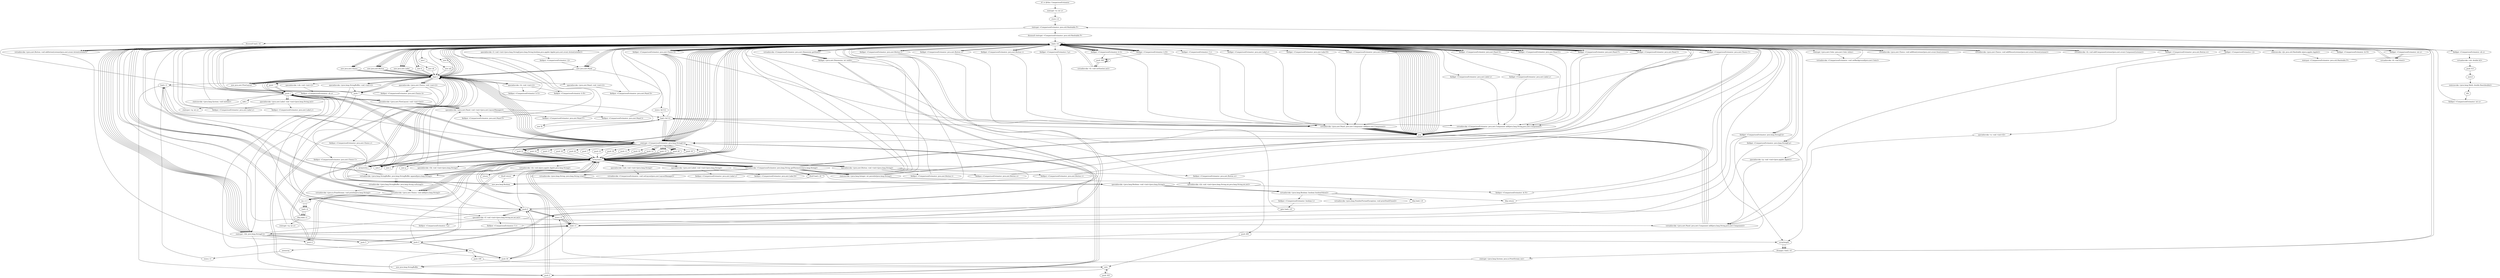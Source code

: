 digraph "" {
    "r0 := @this: ComparisonEstimator"
    "staticget <a: int u>"
    "r0 := @this: ComparisonEstimator"->"staticget <a: int u>";
    "store.i i2"
    "staticget <a: int u>"->"store.i i2";
    "staticget <ComparisonEstimator: java.util.Hashtable P>"
    "store.i i2"->"staticget <ComparisonEstimator: java.util.Hashtable P>";
    "ifnonnull staticget <ComparisonEstimator: java.util.Hashtable P>"
    "staticget <ComparisonEstimator: java.util.Hashtable P>"->"ifnonnull staticget <ComparisonEstimator: java.util.Hashtable P>";
    "load.r r0"
    "ifnonnull staticget <ComparisonEstimator: java.util.Hashtable P>"->"load.r r0";
    "staticinvoke <jb: java.util.Hashtable a(java.applet.Applet)>"
    "load.r r0"->"staticinvoke <jb: java.util.Hashtable a(java.applet.Applet)>";
    "staticput <ComparisonEstimator: java.util.Hashtable P>"
    "staticinvoke <jb: java.util.Hashtable a(java.applet.Applet)>"->"staticput <ComparisonEstimator: java.util.Hashtable P>";
    "staticput <ComparisonEstimator: java.util.Hashtable P>"->"staticget <ComparisonEstimator: java.util.Hashtable P>";
    "ifnonnull load.r r0"
    "staticget <ComparisonEstimator: java.util.Hashtable P>"->"ifnonnull load.r r0";
    "push 1"
    "ifnonnull load.r r0"->"push 1";
    "staticinvoke <java.lang.System: void exit(int)>"
    "push 1"->"staticinvoke <java.lang.System: void exit(int)>";
    "staticinvoke <java.lang.System: void exit(int)>"->"load.r r0";
    "new ob"
    "load.r r0"->"new ob";
    "dup1.r"
    "new ob"->"dup1.r";
    "specialinvoke <ob: void <init>()>"
    "dup1.r"->"specialinvoke <ob: void <init>()>";
    "fieldput <ComparisonEstimator: ob o>"
    "specialinvoke <ob: void <init>()>"->"fieldput <ComparisonEstimator: ob o>";
    "fieldput <ComparisonEstimator: ob o>"->"load.r r0";
    "staticget <ComparisonEstimator: java.lang.String[] Q>"
    "load.r r0"->"staticget <ComparisonEstimator: java.lang.String[] Q>";
    "push 21"
    "staticget <ComparisonEstimator: java.lang.String[] Q>"->"push 21";
    "arrayread.r"
    "push 21"->"arrayread.r";
    "virtualinvoke <ComparisonEstimator: java.lang.String getParameter(java.lang.String)>"
    "arrayread.r"->"virtualinvoke <ComparisonEstimator: java.lang.String getParameter(java.lang.String)>";
    "ifnull load.r r0"
    "virtualinvoke <ComparisonEstimator: java.lang.String getParameter(java.lang.String)>"->"ifnull load.r r0";
    "ifnull load.r r0"->"load.r r0";
    "new java.lang.Boolean"
    "load.r r0"->"new java.lang.Boolean";
    "new java.lang.Boolean"->"dup1.r";
    "dup1.r"->"load.r r0";
    "load.r r0"->"staticget <ComparisonEstimator: java.lang.String[] Q>";
    "staticget <ComparisonEstimator: java.lang.String[] Q>"->"push 21";
    "push 21"->"arrayread.r";
    "arrayread.r"->"virtualinvoke <ComparisonEstimator: java.lang.String getParameter(java.lang.String)>";
    "virtualinvoke <java.lang.String: java.lang.String trim()>"
    "virtualinvoke <ComparisonEstimator: java.lang.String getParameter(java.lang.String)>"->"virtualinvoke <java.lang.String: java.lang.String trim()>";
    "specialinvoke <java.lang.Boolean: void <init>(java.lang.String)>"
    "virtualinvoke <java.lang.String: java.lang.String trim()>"->"specialinvoke <java.lang.Boolean: void <init>(java.lang.String)>";
    "virtualinvoke <java.lang.Boolean: boolean booleanValue()>"
    "specialinvoke <java.lang.Boolean: void <init>(java.lang.String)>"->"virtualinvoke <java.lang.Boolean: boolean booleanValue()>";
    "fieldput <ComparisonEstimator: boolean L>"
    "virtualinvoke <java.lang.Boolean: boolean booleanValue()>"->"fieldput <ComparisonEstimator: boolean L>";
    "goto load.r r0"
    "fieldput <ComparisonEstimator: boolean L>"->"goto load.r r0";
    "goto load.r r0"->"load.r r0";
    "staticget <java.awt.Color: java.awt.Color white>"
    "load.r r0"->"staticget <java.awt.Color: java.awt.Color white>";
    "virtualinvoke <ComparisonEstimator: void setBackground(java.awt.Color)>"
    "staticget <java.awt.Color: java.awt.Color white>"->"virtualinvoke <ComparisonEstimator: void setBackground(java.awt.Color)>";
    "virtualinvoke <ComparisonEstimator: void setBackground(java.awt.Color)>"->"load.r r0";
    "new f"
    "load.r r0"->"new f";
    "new f"->"dup1.r";
    "push \"\""
    "dup1.r"->"push \"\"";
    "push \"\""->"load.r r0";
    "virtualinvoke <ComparisonEstimator: java.awt.Dimension getSize()>"
    "load.r r0"->"virtualinvoke <ComparisonEstimator: java.awt.Dimension getSize()>";
    "fieldget <java.awt.Dimension: int width>"
    "virtualinvoke <ComparisonEstimator: java.awt.Dimension getSize()>"->"fieldget <java.awt.Dimension: int width>";
    "push 3"
    "fieldget <java.awt.Dimension: int width>"->"push 3";
    "div.i"
    "push 3"->"div.i";
    "push 30"
    "div.i"->"push 30";
    "push 30"->"push 1";
    "specialinvoke <f: void <init>(java.lang.String,int,int,int)>"
    "push 1"->"specialinvoke <f: void <init>(java.lang.String,int,int,int)>";
    "fieldput <ComparisonEstimator: f q>"
    "specialinvoke <f: void <init>(java.lang.String,int,int,int)>"->"fieldput <ComparisonEstimator: f q>";
    "fieldput <ComparisonEstimator: f q>"->"load.r r0";
    "load.r r0"->"new f";
    "new f"->"dup1.r";
    "dup1.r"->"push \"\"";
    "push \"\""->"load.r r0";
    "load.r r0"->"virtualinvoke <ComparisonEstimator: java.awt.Dimension getSize()>";
    "virtualinvoke <ComparisonEstimator: java.awt.Dimension getSize()>"->"fieldget <java.awt.Dimension: int width>";
    "fieldget <java.awt.Dimension: int width>"->"push 3";
    "push 3"->"div.i";
    "div.i"->"push 30";
    "push 0"
    "push 30"->"push 0";
    "push 0"->"specialinvoke <f: void <init>(java.lang.String,int,int,int)>";
    "fieldput <ComparisonEstimator: f r>"
    "specialinvoke <f: void <init>(java.lang.String,int,int,int)>"->"fieldput <ComparisonEstimator: f r>";
    "fieldput <ComparisonEstimator: f r>"->"load.r r0";
    "new java.awt.Choice"
    "load.r r0"->"new java.awt.Choice";
    "new java.awt.Choice"->"dup1.r";
    "specialinvoke <java.awt.Choice: void <init>()>"
    "dup1.r"->"specialinvoke <java.awt.Choice: void <init>()>";
    "fieldput <ComparisonEstimator: java.awt.Choice s>"
    "specialinvoke <java.awt.Choice: void <init>()>"->"fieldput <ComparisonEstimator: java.awt.Choice s>";
    "fieldput <ComparisonEstimator: java.awt.Choice s>"->"push 0";
    "store.i i1"
    "push 0"->"store.i i1";
    "load.i i1"
    "store.i i1"->"load.i i1";
    "load.i i1"->"load.r r0";
    "fieldget <ComparisonEstimator: java.lang.String[] k>"
    "load.r r0"->"fieldget <ComparisonEstimator: java.lang.String[] k>";
    "arraylength"
    "fieldget <ComparisonEstimator: java.lang.String[] k>"->"arraylength";
    "ifcmpge.i load.r r0"
    "arraylength"->"ifcmpge.i load.r r0";
    "ifcmpge.i load.r r0"->"load.r r0";
    "fieldget <ComparisonEstimator: java.awt.Choice s>"
    "load.r r0"->"fieldget <ComparisonEstimator: java.awt.Choice s>";
    "fieldget <ComparisonEstimator: java.awt.Choice s>"->"load.r r0";
    "load.r r0"->"fieldget <ComparisonEstimator: java.lang.String[] k>";
    "fieldget <ComparisonEstimator: java.lang.String[] k>"->"load.i i1";
    "load.i i1"->"arrayread.r";
    "virtualinvoke <java.awt.Choice: void add(java.lang.String)>"
    "arrayread.r"->"virtualinvoke <java.awt.Choice: void add(java.lang.String)>";
    "inc.i i1 1"
    "virtualinvoke <java.awt.Choice: void add(java.lang.String)>"->"inc.i i1 1";
    "load.i i2"
    "inc.i i1 1"->"load.i i2";
    "ifeq load.i i1"
    "load.i i2"->"ifeq load.i i1";
    "staticget <q: int a>"
    "ifeq load.i i1"->"staticget <q: int a>";
    "staticget <q: int a>"->"push 1";
    "add.i"
    "push 1"->"add.i";
    "staticput <q: int a>"
    "add.i"->"staticput <q: int a>";
    "staticput <q: int a>"->"load.r r0";
    "new java.awt.Button"
    "load.r r0"->"new java.awt.Button";
    "new java.awt.Button"->"dup1.r";
    "dup1.r"->"staticget <ComparisonEstimator: java.lang.String[] Q>";
    "push 14"
    "staticget <ComparisonEstimator: java.lang.String[] Q>"->"push 14";
    "push 14"->"arrayread.r";
    "specialinvoke <java.awt.Button: void <init>(java.lang.String)>"
    "arrayread.r"->"specialinvoke <java.awt.Button: void <init>(java.lang.String)>";
    "fieldput <ComparisonEstimator: java.awt.Button t>"
    "specialinvoke <java.awt.Button: void <init>(java.lang.String)>"->"fieldput <ComparisonEstimator: java.awt.Button t>";
    "fieldput <ComparisonEstimator: java.awt.Button t>"->"load.r r0";
    "fieldget <ComparisonEstimator: java.awt.Button t>"
    "load.r r0"->"fieldget <ComparisonEstimator: java.awt.Button t>";
    "fieldget <ComparisonEstimator: java.awt.Button t>"->"load.r r0";
    "virtualinvoke <java.awt.Button: void addActionListener(java.awt.event.ActionListener)>"
    "load.r r0"->"virtualinvoke <java.awt.Button: void addActionListener(java.awt.event.ActionListener)>";
    "virtualinvoke <java.awt.Button: void addActionListener(java.awt.event.ActionListener)>"->"load.r r0";
    "load.r r0"->"new java.awt.Button";
    "new java.awt.Button"->"dup1.r";
    "dup1.r"->"staticget <ComparisonEstimator: java.lang.String[] Q>";
    "push 17"
    "staticget <ComparisonEstimator: java.lang.String[] Q>"->"push 17";
    "push 17"->"arrayread.r";
    "arrayread.r"->"specialinvoke <java.awt.Button: void <init>(java.lang.String)>";
    "fieldput <ComparisonEstimator: java.awt.Button u>"
    "specialinvoke <java.awt.Button: void <init>(java.lang.String)>"->"fieldput <ComparisonEstimator: java.awt.Button u>";
    "fieldput <ComparisonEstimator: java.awt.Button u>"->"load.r r0";
    "fieldget <ComparisonEstimator: java.awt.Button u>"
    "load.r r0"->"fieldget <ComparisonEstimator: java.awt.Button u>";
    "fieldget <ComparisonEstimator: java.awt.Button u>"->"load.r r0";
    "load.r r0"->"virtualinvoke <java.awt.Button: void addActionListener(java.awt.event.ActionListener)>";
    "virtualinvoke <java.awt.Button: void addActionListener(java.awt.event.ActionListener)>"->"load.r r0";
    "load.r r0"->"new java.awt.Button";
    "new java.awt.Button"->"dup1.r";
    "dup1.r"->"staticget <ComparisonEstimator: java.lang.String[] Q>";
    "push 16"
    "staticget <ComparisonEstimator: java.lang.String[] Q>"->"push 16";
    "push 16"->"arrayread.r";
    "arrayread.r"->"specialinvoke <java.awt.Button: void <init>(java.lang.String)>";
    "fieldput <ComparisonEstimator: java.awt.Button v>"
    "specialinvoke <java.awt.Button: void <init>(java.lang.String)>"->"fieldput <ComparisonEstimator: java.awt.Button v>";
    "fieldput <ComparisonEstimator: java.awt.Button v>"->"load.r r0";
    "fieldget <ComparisonEstimator: java.awt.Button v>"
    "load.r r0"->"fieldget <ComparisonEstimator: java.awt.Button v>";
    "fieldget <ComparisonEstimator: java.awt.Button v>"->"load.r r0";
    "load.r r0"->"virtualinvoke <java.awt.Button: void addActionListener(java.awt.event.ActionListener)>";
    "virtualinvoke <java.awt.Button: void addActionListener(java.awt.event.ActionListener)>"->"load.r r0";
    "new java.awt.Label"
    "load.r r0"->"new java.awt.Label";
    "new java.awt.Label"->"dup1.r";
    "push \" \""
    "dup1.r"->"push \" \"";
    "push \" \""->"push 1";
    "specialinvoke <java.awt.Label: void <init>(java.lang.String,int)>"
    "push 1"->"specialinvoke <java.awt.Label: void <init>(java.lang.String,int)>";
    "fieldput <ComparisonEstimator: java.awt.Label x>"
    "specialinvoke <java.awt.Label: void <init>(java.lang.String,int)>"->"fieldput <ComparisonEstimator: java.awt.Label x>";
    "fieldput <ComparisonEstimator: java.awt.Label x>"->"load.r r0";
    "load.r r0"->"new java.awt.Label";
    "new java.awt.Label"->"dup1.r";
    "dup1.r"->"push \" \"";
    "push \" \""->"push 1";
    "push 1"->"specialinvoke <java.awt.Label: void <init>(java.lang.String,int)>";
    "fieldput <ComparisonEstimator: java.awt.Label y>"
    "specialinvoke <java.awt.Label: void <init>(java.lang.String,int)>"->"fieldput <ComparisonEstimator: java.awt.Label y>";
    "fieldput <ComparisonEstimator: java.awt.Label y>"->"load.r r0";
    "load.r r0"->"new java.awt.Label";
    "new java.awt.Label"->"dup1.r";
    "dup1.r"->"staticget <ComparisonEstimator: java.lang.String[] Q>";
    "push 22"
    "staticget <ComparisonEstimator: java.lang.String[] Q>"->"push 22";
    "push 22"->"arrayread.r";
    "specialinvoke <java.awt.Label: void <init>(java.lang.String)>"
    "arrayread.r"->"specialinvoke <java.awt.Label: void <init>(java.lang.String)>";
    "fieldput <ComparisonEstimator: java.awt.Label z>"
    "specialinvoke <java.awt.Label: void <init>(java.lang.String)>"->"fieldput <ComparisonEstimator: java.awt.Label z>";
    "fieldput <ComparisonEstimator: java.awt.Label z>"->"load.r r0";
    "load.r r0"->"new java.awt.Choice";
    "new java.awt.Choice"->"dup1.r";
    "dup1.r"->"specialinvoke <java.awt.Choice: void <init>()>";
    "fieldput <ComparisonEstimator: java.awt.Choice A>"
    "specialinvoke <java.awt.Choice: void <init>()>"->"fieldput <ComparisonEstimator: java.awt.Choice A>";
    "fieldput <ComparisonEstimator: java.awt.Choice A>"->"load.r r0";
    "fieldget <ComparisonEstimator: java.awt.Choice A>"
    "load.r r0"->"fieldget <ComparisonEstimator: java.awt.Choice A>";
    "fieldget <ComparisonEstimator: java.awt.Choice A>"->"staticget <ComparisonEstimator: java.lang.String[] Q>";
    "push 7"
    "staticget <ComparisonEstimator: java.lang.String[] Q>"->"push 7";
    "push 7"->"arrayread.r";
    "arrayread.r"->"virtualinvoke <java.awt.Choice: void add(java.lang.String)>";
    "virtualinvoke <java.awt.Choice: void add(java.lang.String)>"->"load.r r0";
    "load.r r0"->"fieldget <ComparisonEstimator: java.awt.Choice A>";
    "fieldget <ComparisonEstimator: java.awt.Choice A>"->"staticget <ComparisonEstimator: java.lang.String[] Q>";
    "push 4"
    "staticget <ComparisonEstimator: java.lang.String[] Q>"->"push 4";
    "push 4"->"arrayread.r";
    "arrayread.r"->"virtualinvoke <java.awt.Choice: void add(java.lang.String)>";
    "virtualinvoke <java.awt.Choice: void add(java.lang.String)>"->"load.r r0";
    "load.r r0"->"fieldget <ComparisonEstimator: java.awt.Choice A>";
    "fieldget <ComparisonEstimator: java.awt.Choice A>"->"staticget <ComparisonEstimator: java.lang.String[] Q>";
    "push 2"
    "staticget <ComparisonEstimator: java.lang.String[] Q>"->"push 2";
    "push 2"->"arrayread.r";
    "arrayread.r"->"virtualinvoke <java.awt.Choice: void add(java.lang.String)>";
    "virtualinvoke <java.awt.Choice: void add(java.lang.String)>"->"load.r r0";
    "load.r r0"->"fieldget <ComparisonEstimator: java.awt.Choice A>";
    "fieldget <ComparisonEstimator: java.awt.Choice A>"->"staticget <ComparisonEstimator: java.lang.String[] Q>";
    "staticget <ComparisonEstimator: java.lang.String[] Q>"->"push 1";
    "push 1"->"arrayread.r";
    "arrayread.r"->"virtualinvoke <java.awt.Choice: void add(java.lang.String)>";
    "virtualinvoke <java.awt.Choice: void add(java.lang.String)>"->"load.r r0";
    "load.r r0"->"fieldget <ComparisonEstimator: java.awt.Choice A>";
    "fieldget <ComparisonEstimator: java.awt.Choice A>"->"load.r r0";
    "virtualinvoke <java.awt.Choice: void addItemListener(java.awt.event.ItemListener)>"
    "load.r r0"->"virtualinvoke <java.awt.Choice: void addItemListener(java.awt.event.ItemListener)>";
    "virtualinvoke <java.awt.Choice: void addItemListener(java.awt.event.ItemListener)>"->"load.r r0";
    "load.r r0"->"fieldget <ComparisonEstimator: java.awt.Choice A>";
    "fieldget <ComparisonEstimator: java.awt.Choice A>"->"load.r r0";
    "virtualinvoke <java.awt.Choice: void addMouseListener(java.awt.event.MouseListener)>"
    "load.r r0"->"virtualinvoke <java.awt.Choice: void addMouseListener(java.awt.event.MouseListener)>";
    "virtualinvoke <java.awt.Choice: void addMouseListener(java.awt.event.MouseListener)>"->"load.r r0";
    "load.r r0"->"new java.awt.Label";
    "new java.awt.Label"->"dup1.r";
    "dup1.r"->"staticget <ComparisonEstimator: java.lang.String[] Q>";
    "push 12"
    "staticget <ComparisonEstimator: java.lang.String[] Q>"->"push 12";
    "push 12"->"arrayread.r";
    "arrayread.r"->"specialinvoke <java.awt.Label: void <init>(java.lang.String)>";
    "fieldput <ComparisonEstimator: java.awt.Label B>"
    "specialinvoke <java.awt.Label: void <init>(java.lang.String)>"->"fieldput <ComparisonEstimator: java.awt.Label B>";
    "fieldput <ComparisonEstimator: java.awt.Label B>"->"load.r r0";
    "load.r r0"->"new java.awt.Choice";
    "new java.awt.Choice"->"dup1.r";
    "dup1.r"->"specialinvoke <java.awt.Choice: void <init>()>";
    "fieldput <ComparisonEstimator: java.awt.Choice C>"
    "specialinvoke <java.awt.Choice: void <init>()>"->"fieldput <ComparisonEstimator: java.awt.Choice C>";
    "fieldput <ComparisonEstimator: java.awt.Choice C>"->"push 0";
    "push 0"->"store.i i1";
    "store.i i1"->"load.i i1";
    "load.i i1"->"load.r r0";
    "fieldget <ComparisonEstimator: java.lang.String[] g>"
    "load.r r0"->"fieldget <ComparisonEstimator: java.lang.String[] g>";
    "fieldget <ComparisonEstimator: java.lang.String[] g>"->"arraylength";
    "arraylength"->"ifcmpge.i load.r r0";
    "ifcmpge.i load.r r0"->"load.r r0";
    "fieldget <ComparisonEstimator: java.awt.Choice C>"
    "load.r r0"->"fieldget <ComparisonEstimator: java.awt.Choice C>";
    "new java.lang.StringBuffer"
    "fieldget <ComparisonEstimator: java.awt.Choice C>"->"new java.lang.StringBuffer";
    "new java.lang.StringBuffer"->"dup1.r";
    "specialinvoke <java.lang.StringBuffer: void <init>()>"
    "dup1.r"->"specialinvoke <java.lang.StringBuffer: void <init>()>";
    "specialinvoke <java.lang.StringBuffer: void <init>()>"->"push \"\"";
    "virtualinvoke <java.lang.StringBuffer: java.lang.StringBuffer append(java.lang.String)>"
    "push \"\""->"virtualinvoke <java.lang.StringBuffer: java.lang.StringBuffer append(java.lang.String)>";
    "virtualinvoke <java.lang.StringBuffer: java.lang.StringBuffer append(java.lang.String)>"->"load.r r0";
    "load.r r0"->"fieldget <ComparisonEstimator: java.lang.String[] g>";
    "fieldget <ComparisonEstimator: java.lang.String[] g>"->"load.i i1";
    "load.i i1"->"arrayread.r";
    "arrayread.r"->"virtualinvoke <java.lang.StringBuffer: java.lang.StringBuffer append(java.lang.String)>";
    "virtualinvoke <java.lang.StringBuffer: java.lang.String toString()>"
    "virtualinvoke <java.lang.StringBuffer: java.lang.StringBuffer append(java.lang.String)>"->"virtualinvoke <java.lang.StringBuffer: java.lang.String toString()>";
    "virtualinvoke <java.lang.StringBuffer: java.lang.String toString()>"->"virtualinvoke <java.awt.Choice: void add(java.lang.String)>";
    "virtualinvoke <java.awt.Choice: void add(java.lang.String)>"->"inc.i i1 1";
    "inc.i i1 1"->"load.i i2";
    "load.i i2"->"ifeq load.i i1";
    "ifeq load.i i1"->"load.r r0";
    "load.r r0"->"fieldget <ComparisonEstimator: java.awt.Choice C>";
    "fieldget <ComparisonEstimator: java.awt.Choice C>"->"load.r r0";
    "load.r r0"->"virtualinvoke <java.awt.Choice: void addItemListener(java.awt.event.ItemListener)>";
    "virtualinvoke <java.awt.Choice: void addItemListener(java.awt.event.ItemListener)>"->"load.r r0";
    "load.r r0"->"fieldget <ComparisonEstimator: java.awt.Choice C>";
    "fieldget <ComparisonEstimator: java.awt.Choice C>"->"load.r r0";
    "load.r r0"->"virtualinvoke <java.awt.Choice: void addMouseListener(java.awt.event.MouseListener)>";
    "virtualinvoke <java.awt.Choice: void addMouseListener(java.awt.event.MouseListener)>"->"load.r r0";
    "new b"
    "load.r r0"->"new b";
    "new b"->"dup1.r";
    "specialinvoke <b: void <init>()>"
    "dup1.r"->"specialinvoke <b: void <init>()>";
    "fieldput <ComparisonEstimator: b G>"
    "specialinvoke <b: void <init>()>"->"fieldput <ComparisonEstimator: b G>";
    "fieldput <ComparisonEstimator: b G>"->"load.r r0";
    "load.r r0"->"new b";
    "new b"->"dup1.r";
    "dup1.r"->"specialinvoke <b: void <init>()>";
    "fieldput <ComparisonEstimator: b H>"
    "specialinvoke <b: void <init>()>"->"fieldput <ComparisonEstimator: b H>";
    "fieldput <ComparisonEstimator: b H>"->"load.r r0";
    "fieldget <ComparisonEstimator: b G>"
    "load.r r0"->"fieldget <ComparisonEstimator: b G>";
    "fieldget <ComparisonEstimator: b G>"->"load.r r0";
    "virtualinvoke <b: void addComponentListener(java.awt.event.ComponentListener)>"
    "load.r r0"->"virtualinvoke <b: void addComponentListener(java.awt.event.ComponentListener)>";
    "virtualinvoke <b: void addComponentListener(java.awt.event.ComponentListener)>"->"load.r r0";
    "fieldget <ComparisonEstimator: b H>"
    "load.r r0"->"fieldget <ComparisonEstimator: b H>";
    "fieldget <ComparisonEstimator: b H>"->"load.r r0";
    "load.r r0"->"virtualinvoke <b: void addComponentListener(java.awt.event.ComponentListener)>";
    "virtualinvoke <b: void addComponentListener(java.awt.event.ComponentListener)>"->"load.r r0";
    "load.r r0"->"load.r r0";
    "fieldget <ComparisonEstimator: ob o>"
    "load.r r0"->"fieldget <ComparisonEstimator: ob o>";
    "virtualinvoke <ob: double b()>"
    "fieldget <ComparisonEstimator: ob o>"->"virtualinvoke <ob: double b()>";
    "push 4.0"
    "virtualinvoke <ob: double b()>"->"push 4.0";
    "mul.d"
    "push 4.0"->"mul.d";
    "staticinvoke <java.lang.Math: double floor(double)>"
    "mul.d"->"staticinvoke <java.lang.Math: double floor(double)>";
    "d2i"
    "staticinvoke <java.lang.Math: double floor(double)>"->"d2i";
    "fieldput <ComparisonEstimator: int n>"
    "d2i"->"fieldput <ComparisonEstimator: int n>";
    "fieldput <ComparisonEstimator: int n>"->"load.r r0";
    "load.r r0"->"fieldget <ComparisonEstimator: b G>";
    "fieldget <ComparisonEstimator: b G>"->"load.r r0";
    "fieldget <ComparisonEstimator: int n>"
    "load.r r0"->"fieldget <ComparisonEstimator: int n>";
    "virtualinvoke <b: void b(int)>"
    "fieldget <ComparisonEstimator: int n>"->"virtualinvoke <b: void b(int)>";
    "virtualinvoke <b: void b(int)>"->"load.r r0";
    "load.r r0"->"fieldget <ComparisonEstimator: b H>";
    "fieldget <ComparisonEstimator: b H>"->"load.r r0";
    "load.r r0"->"fieldget <ComparisonEstimator: int n>";
    "fieldget <ComparisonEstimator: int n>"->"virtualinvoke <b: void b(int)>";
    "virtualinvoke <b: void b(int)>"->"load.r r0";
    "load.r r0"->"fieldget <ComparisonEstimator: b G>";
    "push 300"
    "fieldget <ComparisonEstimator: b G>"->"push 300";
    "push 300"->"push 300";
    "virtualinvoke <b: void setSize(int,int)>"
    "push 300"->"virtualinvoke <b: void setSize(int,int)>";
    "virtualinvoke <b: void setSize(int,int)>"->"load.r r0";
    "load.r r0"->"fieldget <ComparisonEstimator: b H>";
    "fieldget <ComparisonEstimator: b H>"->"push 300";
    "push 300"->"push 300";
    "push 300"->"virtualinvoke <b: void setSize(int,int)>";
    "virtualinvoke <b: void setSize(int,int)>"->"load.r r0";
    "new java.awt.Panel"
    "load.r r0"->"new java.awt.Panel";
    "new java.awt.Panel"->"dup1.r";
    "specialinvoke <java.awt.Panel: void <init>()>"
    "dup1.r"->"specialinvoke <java.awt.Panel: void <init>()>";
    "fieldput <ComparisonEstimator: java.awt.Panel D>"
    "specialinvoke <java.awt.Panel: void <init>()>"->"fieldput <ComparisonEstimator: java.awt.Panel D>";
    "fieldput <ComparisonEstimator: java.awt.Panel D>"->"load.r r0";
    "fieldget <ComparisonEstimator: java.awt.Panel D>"
    "load.r r0"->"fieldget <ComparisonEstimator: java.awt.Panel D>";
    "fieldget <ComparisonEstimator: java.awt.Panel D>"->"load.r r0";
    "fieldget <ComparisonEstimator: f q>"
    "load.r r0"->"fieldget <ComparisonEstimator: f q>";
    "virtualinvoke <java.awt.Panel: java.awt.Component add(java.awt.Component)>"
    "fieldget <ComparisonEstimator: f q>"->"virtualinvoke <java.awt.Panel: java.awt.Component add(java.awt.Component)>";
    "pop"
    "virtualinvoke <java.awt.Panel: java.awt.Component add(java.awt.Component)>"->"pop";
    "pop"->"load.r r0";
    "load.r r0"->"fieldget <ComparisonEstimator: java.awt.Panel D>";
    "fieldget <ComparisonEstimator: java.awt.Panel D>"->"load.r r0";
    "load.r r0"->"fieldget <ComparisonEstimator: java.awt.Choice s>";
    "fieldget <ComparisonEstimator: java.awt.Choice s>"->"virtualinvoke <java.awt.Panel: java.awt.Component add(java.awt.Component)>";
    "virtualinvoke <java.awt.Panel: java.awt.Component add(java.awt.Component)>"->"pop";
    "pop"->"load.r r0";
    "load.r r0"->"fieldget <ComparisonEstimator: java.awt.Panel D>";
    "fieldget <ComparisonEstimator: java.awt.Panel D>"->"load.r r0";
    "fieldget <ComparisonEstimator: f r>"
    "load.r r0"->"fieldget <ComparisonEstimator: f r>";
    "fieldget <ComparisonEstimator: f r>"->"virtualinvoke <java.awt.Panel: java.awt.Component add(java.awt.Component)>";
    "virtualinvoke <java.awt.Panel: java.awt.Component add(java.awt.Component)>"->"pop";
    "pop"->"load.r r0";
    "load.r r0"->"new java.awt.Panel";
    "new java.awt.Panel"->"dup1.r";
    "new java.awt.FlowLayout"
    "dup1.r"->"new java.awt.FlowLayout";
    "new java.awt.FlowLayout"->"dup1.r";
    "dup1.r"->"push 1";
    "specialinvoke <java.awt.FlowLayout: void <init>(int)>"
    "push 1"->"specialinvoke <java.awt.FlowLayout: void <init>(int)>";
    "specialinvoke <java.awt.Panel: void <init>(java.awt.LayoutManager)>"
    "specialinvoke <java.awt.FlowLayout: void <init>(int)>"->"specialinvoke <java.awt.Panel: void <init>(java.awt.LayoutManager)>";
    "fieldput <ComparisonEstimator: java.awt.Panel E>"
    "specialinvoke <java.awt.Panel: void <init>(java.awt.LayoutManager)>"->"fieldput <ComparisonEstimator: java.awt.Panel E>";
    "fieldput <ComparisonEstimator: java.awt.Panel E>"->"load.r r0";
    "fieldget <ComparisonEstimator: java.awt.Panel E>"
    "load.r r0"->"fieldget <ComparisonEstimator: java.awt.Panel E>";
    "fieldget <ComparisonEstimator: java.awt.Panel E>"->"load.r r0";
    "load.r r0"->"fieldget <ComparisonEstimator: java.awt.Button t>";
    "fieldget <ComparisonEstimator: java.awt.Button t>"->"virtualinvoke <java.awt.Panel: java.awt.Component add(java.awt.Component)>";
    "virtualinvoke <java.awt.Panel: java.awt.Component add(java.awt.Component)>"->"pop";
    "pop"->"load.r r0";
    "load.r r0"->"fieldget <ComparisonEstimator: java.awt.Panel E>";
    "fieldget <ComparisonEstimator: java.awt.Panel E>"->"load.r r0";
    "load.r r0"->"fieldget <ComparisonEstimator: java.awt.Button u>";
    "fieldget <ComparisonEstimator: java.awt.Button u>"->"virtualinvoke <java.awt.Panel: java.awt.Component add(java.awt.Component)>";
    "virtualinvoke <java.awt.Panel: java.awt.Component add(java.awt.Component)>"->"pop";
    "pop"->"load.r r0";
    "load.r r0"->"fieldget <ComparisonEstimator: java.awt.Panel E>";
    "fieldget <ComparisonEstimator: java.awt.Panel E>"->"load.r r0";
    "load.r r0"->"fieldget <ComparisonEstimator: java.awt.Button v>";
    "fieldget <ComparisonEstimator: java.awt.Button v>"->"virtualinvoke <java.awt.Panel: java.awt.Component add(java.awt.Component)>";
    "virtualinvoke <java.awt.Panel: java.awt.Component add(java.awt.Component)>"->"pop";
    "pop"->"load.r r0";
    "load.r r0"->"new java.awt.Panel";
    "new java.awt.Panel"->"dup1.r";
    "dup1.r"->"new java.awt.FlowLayout";
    "new java.awt.FlowLayout"->"dup1.r";
    "dup1.r"->"push 1";
    "push 1"->"specialinvoke <java.awt.FlowLayout: void <init>(int)>";
    "specialinvoke <java.awt.FlowLayout: void <init>(int)>"->"specialinvoke <java.awt.Panel: void <init>(java.awt.LayoutManager)>";
    "fieldput <ComparisonEstimator: java.awt.Panel F>"
    "specialinvoke <java.awt.Panel: void <init>(java.awt.LayoutManager)>"->"fieldput <ComparisonEstimator: java.awt.Panel F>";
    "fieldput <ComparisonEstimator: java.awt.Panel F>"->"load.r r0";
    "fieldget <ComparisonEstimator: java.awt.Panel F>"
    "load.r r0"->"fieldget <ComparisonEstimator: java.awt.Panel F>";
    "fieldget <ComparisonEstimator: java.awt.Panel F>"->"load.r r0";
    "fieldget <ComparisonEstimator: java.awt.Label z>"
    "load.r r0"->"fieldget <ComparisonEstimator: java.awt.Label z>";
    "fieldget <ComparisonEstimator: java.awt.Label z>"->"virtualinvoke <java.awt.Panel: java.awt.Component add(java.awt.Component)>";
    "virtualinvoke <java.awt.Panel: java.awt.Component add(java.awt.Component)>"->"pop";
    "pop"->"load.r r0";
    "load.r r0"->"fieldget <ComparisonEstimator: java.awt.Panel F>";
    "fieldget <ComparisonEstimator: java.awt.Panel F>"->"load.r r0";
    "load.r r0"->"fieldget <ComparisonEstimator: java.awt.Choice A>";
    "fieldget <ComparisonEstimator: java.awt.Choice A>"->"virtualinvoke <java.awt.Panel: java.awt.Component add(java.awt.Component)>";
    "virtualinvoke <java.awt.Panel: java.awt.Component add(java.awt.Component)>"->"pop";
    "pop"->"load.r r0";
    "load.r r0"->"fieldget <ComparisonEstimator: java.awt.Panel F>";
    "fieldget <ComparisonEstimator: java.awt.Panel F>"->"load.r r0";
    "fieldget <ComparisonEstimator: java.awt.Label B>"
    "load.r r0"->"fieldget <ComparisonEstimator: java.awt.Label B>";
    "fieldget <ComparisonEstimator: java.awt.Label B>"->"virtualinvoke <java.awt.Panel: java.awt.Component add(java.awt.Component)>";
    "virtualinvoke <java.awt.Panel: java.awt.Component add(java.awt.Component)>"->"pop";
    "pop"->"load.r r0";
    "load.r r0"->"fieldget <ComparisonEstimator: java.awt.Panel F>";
    "fieldget <ComparisonEstimator: java.awt.Panel F>"->"load.r r0";
    "load.r r0"->"fieldget <ComparisonEstimator: java.awt.Choice C>";
    "fieldget <ComparisonEstimator: java.awt.Choice C>"->"virtualinvoke <java.awt.Panel: java.awt.Component add(java.awt.Component)>";
    "virtualinvoke <java.awt.Panel: java.awt.Component add(java.awt.Component)>"->"pop";
    "pop"->"load.r r0";
    "load.r r0"->"new java.awt.Panel";
    "new java.awt.Panel"->"dup1.r";
    "dup1.r"->"new java.awt.FlowLayout";
    "new java.awt.FlowLayout"->"dup1.r";
    "dup1.r"->"push 1";
    "push 1"->"specialinvoke <java.awt.FlowLayout: void <init>(int)>";
    "specialinvoke <java.awt.FlowLayout: void <init>(int)>"->"specialinvoke <java.awt.Panel: void <init>(java.awt.LayoutManager)>";
    "fieldput <ComparisonEstimator: java.awt.Panel I>"
    "specialinvoke <java.awt.Panel: void <init>(java.awt.LayoutManager)>"->"fieldput <ComparisonEstimator: java.awt.Panel I>";
    "fieldput <ComparisonEstimator: java.awt.Panel I>"->"load.r r0";
    "fieldget <ComparisonEstimator: java.awt.Panel I>"
    "load.r r0"->"fieldget <ComparisonEstimator: java.awt.Panel I>";
    "fieldget <ComparisonEstimator: java.awt.Panel I>"->"load.r r0";
    "load.r r0"->"fieldget <ComparisonEstimator: b G>";
    "fieldget <ComparisonEstimator: b G>"->"virtualinvoke <java.awt.Panel: java.awt.Component add(java.awt.Component)>";
    "virtualinvoke <java.awt.Panel: java.awt.Component add(java.awt.Component)>"->"pop";
    "pop"->"load.r r0";
    "load.r r0"->"fieldget <ComparisonEstimator: java.awt.Panel I>";
    "fieldget <ComparisonEstimator: java.awt.Panel I>"->"load.r r0";
    "load.r r0"->"fieldget <ComparisonEstimator: b H>";
    "fieldget <ComparisonEstimator: b H>"->"virtualinvoke <java.awt.Panel: java.awt.Component add(java.awt.Component)>";
    "virtualinvoke <java.awt.Panel: java.awt.Component add(java.awt.Component)>"->"pop";
    "pop"->"load.r r0";
    "load.r r0"->"new java.awt.Button";
    "new java.awt.Button"->"dup1.r";
    "dup1.r"->"staticget <ComparisonEstimator: java.lang.String[] Q>";
    "push 18"
    "staticget <ComparisonEstimator: java.lang.String[] Q>"->"push 18";
    "push 18"->"arrayread.r";
    "arrayread.r"->"specialinvoke <java.awt.Button: void <init>(java.lang.String)>";
    "fieldput <ComparisonEstimator: java.awt.Button w>"
    "specialinvoke <java.awt.Button: void <init>(java.lang.String)>"->"fieldput <ComparisonEstimator: java.awt.Button w>";
    "fieldput <ComparisonEstimator: java.awt.Button w>"->"load.r r0";
    "fieldget <ComparisonEstimator: java.awt.Button w>"
    "load.r r0"->"fieldget <ComparisonEstimator: java.awt.Button w>";
    "fieldget <ComparisonEstimator: java.awt.Button w>"->"load.r r0";
    "load.r r0"->"virtualinvoke <java.awt.Button: void addActionListener(java.awt.event.ActionListener)>";
    "virtualinvoke <java.awt.Button: void addActionListener(java.awt.event.ActionListener)>"->"push 3";
    "newarray"
    "push 3"->"newarray";
    "store.r i1"
    "newarray"->"store.r i1";
    "load.r i1"
    "store.r i1"->"load.r i1";
    "load.r i1"->"push 0";
    "push 0"->"staticget <ComparisonEstimator: java.lang.String[] Q>";
    "staticget <ComparisonEstimator: java.lang.String[] Q>"->"push 4";
    "push 4"->"arrayread.r";
    "arraywrite.r"
    "arrayread.r"->"arraywrite.r";
    "arraywrite.r"->"load.r i1";
    "load.r i1"->"push 1";
    "push 1"->"staticget <ComparisonEstimator: java.lang.String[] Q>";
    "staticget <ComparisonEstimator: java.lang.String[] Q>"->"push 2";
    "push 2"->"arrayread.r";
    "arrayread.r"->"arraywrite.r";
    "arraywrite.r"->"load.r i1";
    "load.r i1"->"push 2";
    "push 2"->"staticget <ComparisonEstimator: java.lang.String[] Q>";
    "staticget <ComparisonEstimator: java.lang.String[] Q>"->"push 1";
    "push 1"->"arrayread.r";
    "arrayread.r"->"arraywrite.r";
    "arraywrite.r"->"load.r r0";
    "new l"
    "load.r r0"->"new l";
    "new l"->"dup1.r";
    "dup1.r"->"load.r i1";
    "load.r i1"->"staticget <ComparisonEstimator: java.lang.String[] Q>";
    "push 11"
    "staticget <ComparisonEstimator: java.lang.String[] Q>"->"push 11";
    "push 11"->"arrayread.r";
    "arrayread.r"->"push 1";
    "push 1"->"load.r r0";
    "load.r r0"->"load.r r0";
    "specialinvoke <l: void <init>(java.lang.String[],java.lang.String,boolean,java.applet.Applet,java.awt.event.ActionListener)>"
    "load.r r0"->"specialinvoke <l: void <init>(java.lang.String[],java.lang.String,boolean,java.applet.Applet,java.awt.event.ActionListener)>";
    "fieldput <ComparisonEstimator: l J>"
    "specialinvoke <l: void <init>(java.lang.String[],java.lang.String,boolean,java.applet.Applet,java.awt.event.ActionListener)>"->"fieldput <ComparisonEstimator: l J>";
    "fieldput <ComparisonEstimator: l J>"->"new java.awt.Panel";
    "store.r $r112"
    "new java.awt.Panel"->"store.r $r112";
    "load.r $r112"
    "store.r $r112"->"load.r $r112";
    "new lb"
    "load.r $r112"->"new lb";
    "new lb"->"dup1.r";
    "dup1.r"->"staticget <ComparisonEstimator: java.lang.String[] Q>";
    "push 10"
    "staticget <ComparisonEstimator: java.lang.String[] Q>"->"push 10";
    "push 10"->"arrayread.r";
    "specialinvoke <lb: void <init>(java.lang.String)>"
    "arrayread.r"->"specialinvoke <lb: void <init>(java.lang.String)>";
    "specialinvoke <lb: void <init>(java.lang.String)>"->"specialinvoke <java.awt.Panel: void <init>(java.awt.LayoutManager)>";
    "specialinvoke <java.awt.Panel: void <init>(java.awt.LayoutManager)>"->"load.r $r112";
    "load.r $r112"->"load.r r0";
    "load.r r0"->"virtualinvoke <ComparisonEstimator: java.awt.Dimension getSize()>";
    "virtualinvoke <ComparisonEstimator: java.awt.Dimension getSize()>"->"fieldget <java.awt.Dimension: int width>";
    "push 200"
    "fieldget <java.awt.Dimension: int width>"->"push 200";
    "sub.i"
    "push 200"->"sub.i";
    "push 325"
    "sub.i"->"push 325";
    "push 325"->"sub.i";
    "sub.i"->"push 2";
    "push 2"->"div.i";
    "push 100"
    "div.i"->"push 100";
    "push 100"->"sub.i";
    "sub.i"->"store.i i1";
    "store.i i1"->"load.r $r112";
    "load.r $r112"->"staticget <ComparisonEstimator: java.lang.String[] Q>";
    "push 13"
    "staticget <ComparisonEstimator: java.lang.String[] Q>"->"push 13";
    "push 13"->"arrayread.r";
    "arrayread.r"->"load.r r0";
    "load.r r0"->"fieldget <ComparisonEstimator: java.awt.Button w>";
    "virtualinvoke <java.awt.Panel: java.awt.Component add(java.lang.String,java.awt.Component)>"
    "fieldget <ComparisonEstimator: java.awt.Button w>"->"virtualinvoke <java.awt.Panel: java.awt.Component add(java.lang.String,java.awt.Component)>";
    "virtualinvoke <java.awt.Panel: java.awt.Component add(java.lang.String,java.awt.Component)>"->"pop";
    "pop"->"load.r $r112";
    "load.r $r112"->"staticget <ComparisonEstimator: java.lang.String[] Q>";
    "push 15"
    "staticget <ComparisonEstimator: java.lang.String[] Q>"->"push 15";
    "push 15"->"arrayread.r";
    "new o"
    "arrayread.r"->"new o";
    "new o"->"dup1.r";
    "dup1.r"->"load.r r0";
    "fieldget <ComparisonEstimator: l J>"
    "load.r r0"->"fieldget <ComparisonEstimator: l J>";
    "specialinvoke <o: void <init>(l)>"
    "fieldget <ComparisonEstimator: l J>"->"specialinvoke <o: void <init>(l)>";
    "specialinvoke <o: void <init>(l)>"->"virtualinvoke <java.awt.Panel: java.awt.Component add(java.lang.String,java.awt.Component)>";
    "virtualinvoke <java.awt.Panel: java.awt.Component add(java.lang.String,java.awt.Component)>"->"pop";
    "pop"->"staticget <ComparisonEstimator: java.lang.String[] Q>";
    "staticget <ComparisonEstimator: java.lang.String[] Q>"->"push 13";
    "push 13"->"arrayread.r";
    "arrayread.r"->"new f";
    "new f"->"dup1.r";
    "dup1.r"->"push \"\"";
    "push \"\""->"load.i i1";
    "load.i i1"->"push 30";
    "push 30"->"push 0";
    "push 0"->"specialinvoke <f: void <init>(java.lang.String,int,int,int)>";
    "specialinvoke <f: void <init>(java.lang.String,int,int,int)>"->"virtualinvoke <java.awt.Panel: java.awt.Component add(java.lang.String,java.awt.Component)>";
    "virtualinvoke <java.awt.Panel: java.awt.Component add(java.lang.String,java.awt.Component)>"->"pop";
    "pop"->"load.r $r112";
    "load.r $r112"->"staticget <ComparisonEstimator: java.lang.String[] Q>";
    "staticget <ComparisonEstimator: java.lang.String[] Q>"->"push 13";
    "push 13"->"arrayread.r";
    "new p"
    "arrayread.r"->"new p";
    "new p"->"dup1.r";
    "dup1.r"->"load.r r0";
    "specialinvoke <p: void <init>(java.applet.Applet)>"
    "load.r r0"->"specialinvoke <p: void <init>(java.applet.Applet)>";
    "specialinvoke <p: void <init>(java.applet.Applet)>"->"virtualinvoke <java.awt.Panel: java.awt.Component add(java.lang.String,java.awt.Component)>";
    "virtualinvoke <java.awt.Panel: java.awt.Component add(java.lang.String,java.awt.Component)>"->"pop";
    "pop"->"load.r r0";
    "new mb"
    "load.r r0"->"new mb";
    "new mb"->"dup1.r";
    "dup1.r"->"staticget <ComparisonEstimator: java.lang.String[] Q>";
    "staticget <ComparisonEstimator: java.lang.String[] Q>"->"push 15";
    "push 15"->"arrayread.r";
    "specialinvoke <mb: void <init>(java.lang.String)>"
    "arrayread.r"->"specialinvoke <mb: void <init>(java.lang.String)>";
    "virtualinvoke <ComparisonEstimator: void setLayout(java.awt.LayoutManager)>"
    "specialinvoke <mb: void <init>(java.lang.String)>"->"virtualinvoke <ComparisonEstimator: void setLayout(java.awt.LayoutManager)>";
    "virtualinvoke <ComparisonEstimator: void setLayout(java.awt.LayoutManager)>"->"load.r r0";
    "load.r r0"->"staticget <ComparisonEstimator: java.lang.String[] Q>";
    "push 20"
    "staticget <ComparisonEstimator: java.lang.String[] Q>"->"push 20";
    "push 20"->"arrayread.r";
    "arrayread.r"->"load.r r0";
    "load.r r0"->"fieldget <ComparisonEstimator: java.awt.Panel D>";
    "virtualinvoke <ComparisonEstimator: java.awt.Component add(java.lang.String,java.awt.Component)>"
    "fieldget <ComparisonEstimator: java.awt.Panel D>"->"virtualinvoke <ComparisonEstimator: java.awt.Component add(java.lang.String,java.awt.Component)>";
    "virtualinvoke <ComparisonEstimator: java.awt.Component add(java.lang.String,java.awt.Component)>"->"pop";
    "pop"->"load.r r0";
    "load.r r0"->"staticget <ComparisonEstimator: java.lang.String[] Q>";
    "staticget <ComparisonEstimator: java.lang.String[] Q>"->"push 20";
    "push 20"->"arrayread.r";
    "arrayread.r"->"load.r r0";
    "load.r r0"->"fieldget <ComparisonEstimator: java.awt.Panel E>";
    "fieldget <ComparisonEstimator: java.awt.Panel E>"->"virtualinvoke <ComparisonEstimator: java.awt.Component add(java.lang.String,java.awt.Component)>";
    "virtualinvoke <ComparisonEstimator: java.awt.Component add(java.lang.String,java.awt.Component)>"->"pop";
    "pop"->"load.r r0";
    "load.r r0"->"staticget <ComparisonEstimator: java.lang.String[] Q>";
    "staticget <ComparisonEstimator: java.lang.String[] Q>"->"push 20";
    "push 20"->"arrayread.r";
    "arrayread.r"->"load.r r0";
    "load.r r0"->"fieldget <ComparisonEstimator: java.awt.Panel F>";
    "fieldget <ComparisonEstimator: java.awt.Panel F>"->"virtualinvoke <ComparisonEstimator: java.awt.Component add(java.lang.String,java.awt.Component)>";
    "virtualinvoke <ComparisonEstimator: java.awt.Component add(java.lang.String,java.awt.Component)>"->"pop";
    "pop"->"load.r r0";
    "load.r r0"->"staticget <ComparisonEstimator: java.lang.String[] Q>";
    "staticget <ComparisonEstimator: java.lang.String[] Q>"->"push 20";
    "push 20"->"arrayread.r";
    "arrayread.r"->"load.r r0";
    "fieldget <ComparisonEstimator: java.awt.Label x>"
    "load.r r0"->"fieldget <ComparisonEstimator: java.awt.Label x>";
    "fieldget <ComparisonEstimator: java.awt.Label x>"->"virtualinvoke <ComparisonEstimator: java.awt.Component add(java.lang.String,java.awt.Component)>";
    "virtualinvoke <ComparisonEstimator: java.awt.Component add(java.lang.String,java.awt.Component)>"->"pop";
    "pop"->"load.r r0";
    "load.r r0"->"staticget <ComparisonEstimator: java.lang.String[] Q>";
    "staticget <ComparisonEstimator: java.lang.String[] Q>"->"push 20";
    "push 20"->"arrayread.r";
    "arrayread.r"->"load.r r0";
    "fieldget <ComparisonEstimator: java.awt.Label y>"
    "load.r r0"->"fieldget <ComparisonEstimator: java.awt.Label y>";
    "fieldget <ComparisonEstimator: java.awt.Label y>"->"virtualinvoke <ComparisonEstimator: java.awt.Component add(java.lang.String,java.awt.Component)>";
    "virtualinvoke <ComparisonEstimator: java.awt.Component add(java.lang.String,java.awt.Component)>"->"pop";
    "pop"->"load.r r0";
    "load.r r0"->"staticget <ComparisonEstimator: java.lang.String[] Q>";
    "staticget <ComparisonEstimator: java.lang.String[] Q>"->"push 15";
    "push 15"->"arrayread.r";
    "arrayread.r"->"load.r r0";
    "load.r r0"->"fieldget <ComparisonEstimator: java.awt.Panel I>";
    "fieldget <ComparisonEstimator: java.awt.Panel I>"->"virtualinvoke <ComparisonEstimator: java.awt.Component add(java.lang.String,java.awt.Component)>";
    "virtualinvoke <ComparisonEstimator: java.awt.Component add(java.lang.String,java.awt.Component)>"->"pop";
    "pop"->"load.r r0";
    "load.r r0"->"staticget <ComparisonEstimator: java.lang.String[] Q>";
    "staticget <ComparisonEstimator: java.lang.String[] Q>"->"push 15";
    "push 15"->"arrayread.r";
    "arrayread.r"->"load.r $r112";
    "load.r $r112"->"virtualinvoke <ComparisonEstimator: java.awt.Component add(java.lang.String,java.awt.Component)>";
    "virtualinvoke <ComparisonEstimator: java.awt.Component add(java.lang.String,java.awt.Component)>"->"pop";
    "pop"->"load.r r0";
    "load.r r0"->"staticget <ComparisonEstimator: java.lang.String[] Q>";
    "staticget <ComparisonEstimator: java.lang.String[] Q>"->"push 21";
    "push 21"->"arrayread.r";
    "arrayread.r"->"virtualinvoke <ComparisonEstimator: java.lang.String getParameter(java.lang.String)>";
    "virtualinvoke <ComparisonEstimator: java.lang.String getParameter(java.lang.String)>"->"ifnull load.r r0";
    "ifnull load.r r0"->"new java.lang.Boolean";
    "new java.lang.Boolean"->"dup1.r";
    "dup1.r"->"load.r r0";
    "load.r r0"->"staticget <ComparisonEstimator: java.lang.String[] Q>";
    "staticget <ComparisonEstimator: java.lang.String[] Q>"->"push 21";
    "push 21"->"arrayread.r";
    "arrayread.r"->"virtualinvoke <ComparisonEstimator: java.lang.String getParameter(java.lang.String)>";
    "virtualinvoke <ComparisonEstimator: java.lang.String getParameter(java.lang.String)>"->"virtualinvoke <java.lang.String: java.lang.String trim()>";
    "virtualinvoke <java.lang.String: java.lang.String trim()>"->"specialinvoke <java.lang.Boolean: void <init>(java.lang.String)>";
    "specialinvoke <java.lang.Boolean: void <init>(java.lang.String)>"->"virtualinvoke <java.lang.Boolean: boolean booleanValue()>";
    "ifeq load.r r0"
    "virtualinvoke <java.lang.Boolean: boolean booleanValue()>"->"ifeq load.r r0";
    "ifeq load.r r0"->"push 0";
    "push 0"->"store.i i1";
    "store.i i1"->"load.i i1";
    "staticget <hb: java.lang.String[] b>"
    "load.i i1"->"staticget <hb: java.lang.String[] b>";
    "staticget <hb: java.lang.String[] b>"->"arraylength";
    "arraylength"->"ifcmpge.i load.r r0";
    "staticget <java.lang.System: java.io.PrintStream out>"
    "ifcmpge.i load.r r0"->"staticget <java.lang.System: java.io.PrintStream out>";
    "staticget <java.lang.System: java.io.PrintStream out>"->"new java.lang.StringBuffer";
    "new java.lang.StringBuffer"->"dup1.r";
    "dup1.r"->"specialinvoke <java.lang.StringBuffer: void <init>()>";
    "specialinvoke <java.lang.StringBuffer: void <init>()>"->"staticget <hb: java.lang.String[] b>";
    "staticget <hb: java.lang.String[] b>"->"load.i i1";
    "load.i i1"->"arrayread.r";
    "arrayread.r"->"virtualinvoke <java.lang.StringBuffer: java.lang.StringBuffer append(java.lang.String)>";
    "virtualinvoke <java.lang.StringBuffer: java.lang.StringBuffer append(java.lang.String)>"->"staticget <ComparisonEstimator: java.lang.String[] Q>";
    "push 19"
    "staticget <ComparisonEstimator: java.lang.String[] Q>"->"push 19";
    "push 19"->"arrayread.r";
    "arrayread.r"->"virtualinvoke <java.lang.StringBuffer: java.lang.StringBuffer append(java.lang.String)>";
    "virtualinvoke <java.lang.StringBuffer: java.lang.StringBuffer append(java.lang.String)>"->"load.r r0";
    "load.r r0"->"staticget <hb: java.lang.String[] b>";
    "staticget <hb: java.lang.String[] b>"->"load.i i1";
    "load.i i1"->"arrayread.r";
    "arrayread.r"->"virtualinvoke <ComparisonEstimator: java.lang.String getParameter(java.lang.String)>";
    "virtualinvoke <ComparisonEstimator: java.lang.String getParameter(java.lang.String)>"->"virtualinvoke <java.lang.StringBuffer: java.lang.StringBuffer append(java.lang.String)>";
    "virtualinvoke <java.lang.StringBuffer: java.lang.StringBuffer append(java.lang.String)>"->"virtualinvoke <java.lang.StringBuffer: java.lang.String toString()>";
    "virtualinvoke <java.io.PrintStream: void println(java.lang.String)>"
    "virtualinvoke <java.lang.StringBuffer: java.lang.String toString()>"->"virtualinvoke <java.io.PrintStream: void println(java.lang.String)>";
    "virtualinvoke <java.io.PrintStream: void println(java.lang.String)>"->"inc.i i1 1";
    "inc.i i1 1"->"load.i i2";
    "load.i i2"->"ifeq load.i i1";
    "ifeq load.i i1"->"load.r r0";
    "load.r r0"->"staticget <hb: java.lang.String[] b>";
    "push 5"
    "staticget <hb: java.lang.String[] b>"->"push 5";
    "push 5"->"arrayread.r";
    "arrayread.r"->"virtualinvoke <ComparisonEstimator: java.lang.String getParameter(java.lang.String)>";
    "ifnull return"
    "virtualinvoke <ComparisonEstimator: java.lang.String getParameter(java.lang.String)>"->"ifnull return";
    "ifnull return"->"new java.lang.Boolean";
    "new java.lang.Boolean"->"dup1.r";
    "dup1.r"->"load.r r0";
    "load.r r0"->"staticget <hb: java.lang.String[] b>";
    "staticget <hb: java.lang.String[] b>"->"push 5";
    "push 5"->"arrayread.r";
    "arrayread.r"->"virtualinvoke <ComparisonEstimator: java.lang.String getParameter(java.lang.String)>";
    "virtualinvoke <ComparisonEstimator: java.lang.String getParameter(java.lang.String)>"->"specialinvoke <java.lang.Boolean: void <init>(java.lang.String)>";
    "specialinvoke <java.lang.Boolean: void <init>(java.lang.String)>"->"virtualinvoke <java.lang.Boolean: boolean booleanValue()>";
    "ifeq return"
    "virtualinvoke <java.lang.Boolean: boolean booleanValue()>"->"ifeq return";
    "ifeq return"->"load.r r0";
    "new ib"
    "load.r r0"->"new ib";
    "new ib"->"dup1.r";
    "dup1.r"->"load.r r0";
    "load.r r0"->"staticget <hb: java.lang.String[] b>";
    "staticget <hb: java.lang.String[] b>"->"push 2";
    "push 2"->"arrayread.r";
    "arrayread.r"->"virtualinvoke <ComparisonEstimator: java.lang.String getParameter(java.lang.String)>";
    "virtualinvoke <ComparisonEstimator: java.lang.String getParameter(java.lang.String)>"->"load.r r0";
    "load.r r0"->"staticget <hb: java.lang.String[] b>";
    "staticget <hb: java.lang.String[] b>"->"push 3";
    "push 3"->"arrayread.r";
    "arrayread.r"->"virtualinvoke <ComparisonEstimator: java.lang.String getParameter(java.lang.String)>";
    "staticinvoke <java.lang.Integer: int parseInt(java.lang.String)>"
    "virtualinvoke <ComparisonEstimator: java.lang.String getParameter(java.lang.String)>"->"staticinvoke <java.lang.Integer: int parseInt(java.lang.String)>";
    "staticinvoke <java.lang.Integer: int parseInt(java.lang.String)>"->"load.r r0";
    "load.r r0"->"staticget <hb: java.lang.String[] b>";
    "staticget <hb: java.lang.String[] b>"->"push 4";
    "push 4"->"arrayread.r";
    "arrayread.r"->"virtualinvoke <ComparisonEstimator: java.lang.String getParameter(java.lang.String)>";
    "virtualinvoke <ComparisonEstimator: java.lang.String getParameter(java.lang.String)>"->"load.r r0";
    "load.r r0"->"staticget <hb: java.lang.String[] b>";
    "staticget <hb: java.lang.String[] b>"->"push 1";
    "push 1"->"arrayread.r";
    "arrayread.r"->"virtualinvoke <ComparisonEstimator: java.lang.String getParameter(java.lang.String)>";
    "virtualinvoke <ComparisonEstimator: java.lang.String getParameter(java.lang.String)>"->"staticinvoke <java.lang.Integer: int parseInt(java.lang.String)>";
    "staticinvoke <java.lang.Integer: int parseInt(java.lang.String)>"->"load.r r0";
    "load.r r0"->"staticget <hb: java.lang.String[] b>";
    "staticget <hb: java.lang.String[] b>"->"push 0";
    "push 0"->"arrayread.r";
    "arrayread.r"->"virtualinvoke <ComparisonEstimator: java.lang.String getParameter(java.lang.String)>";
    "virtualinvoke <ComparisonEstimator: java.lang.String getParameter(java.lang.String)>"->"staticinvoke <java.lang.Integer: int parseInt(java.lang.String)>";
    "specialinvoke <ib: void <init>(java.lang.String,int,java.lang.String,int,int)>"
    "staticinvoke <java.lang.Integer: int parseInt(java.lang.String)>"->"specialinvoke <ib: void <init>(java.lang.String,int,java.lang.String,int,int)>";
    "fieldput <ComparisonEstimator: ib N>"
    "specialinvoke <ib: void <init>(java.lang.String,int,java.lang.String,int,int)>"->"fieldput <ComparisonEstimator: ib N>";
    "fieldput <ComparisonEstimator: ib N>"->"load.r r0";
    "fieldget <ComparisonEstimator: ib N>"
    "load.r r0"->"fieldget <ComparisonEstimator: ib N>";
    "fieldget <ComparisonEstimator: ib N>"->"load.r r0";
    "load.r r0"->"staticget <ComparisonEstimator: java.lang.String[] Q>";
    "push 9"
    "staticget <ComparisonEstimator: java.lang.String[] Q>"->"push 9";
    "push 9"->"arrayread.r";
    "virtualinvoke <ib: void a(java.applet.Applet,java.lang.String)>"
    "arrayread.r"->"virtualinvoke <ib: void a(java.applet.Applet,java.lang.String)>";
    "return"
    "virtualinvoke <ib: void a(java.applet.Applet,java.lang.String)>"->"return";
    "virtualinvoke <java.lang.NumberFormatException: void printStackTrace()>"
    "virtualinvoke <java.lang.Boolean: boolean booleanValue()>"->"virtualinvoke <java.lang.NumberFormatException: void printStackTrace()>";
}
